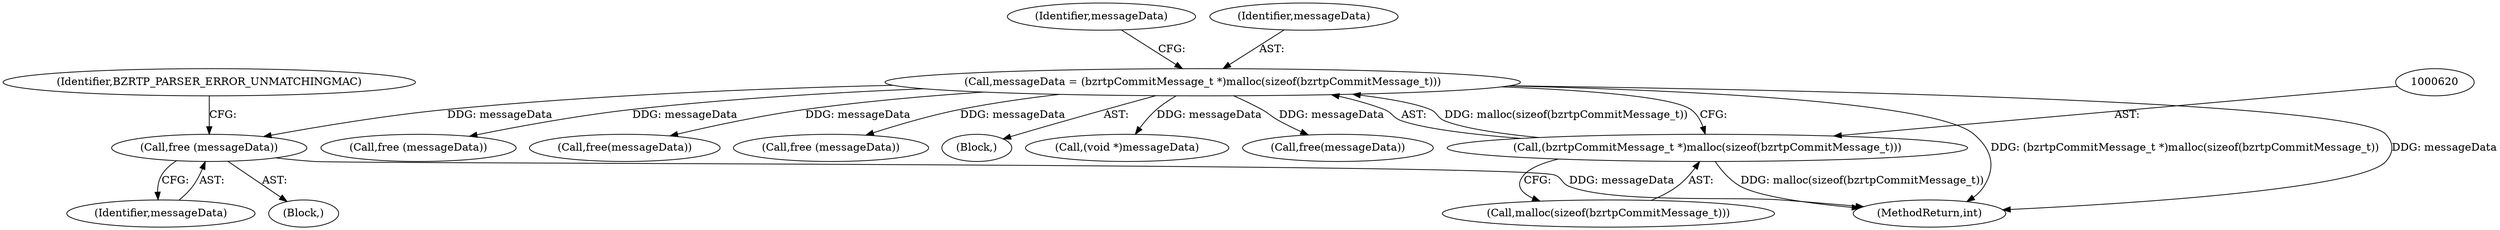 digraph "0_bzrtp_bbb1e6e2f467ee4bd7b9a8c800e4f07343d7d99b@API" {
"1000713" [label="(Call,free (messageData))"];
"1000617" [label="(Call,messageData = (bzrtpCommitMessage_t *)malloc(sizeof(bzrtpCommitMessage_t)))"];
"1000619" [label="(Call,(bzrtpCommitMessage_t *)malloc(sizeof(bzrtpCommitMessage_t)))"];
"1000642" [label="(Call,free (messageData))"];
"1000626" [label="(Identifier,messageData)"];
"1000804" [label="(Call,free(messageData))"];
"1000619" [label="(Call,(bzrtpCommitMessage_t *)malloc(sizeof(bzrtpCommitMessage_t)))"];
"1000674" [label="(Call,free (messageData))"];
"1000608" [label="(Block,)"];
"1000617" [label="(Call,messageData = (bzrtpCommitMessage_t *)malloc(sizeof(bzrtpCommitMessage_t)))"];
"1000621" [label="(Call,malloc(sizeof(bzrtpCommitMessage_t)))"];
"1000713" [label="(Call,free (messageData))"];
"1000714" [label="(Identifier,messageData)"];
"1001966" [label="(MethodReturn,int)"];
"1000712" [label="(Block,)"];
"1000877" [label="(Call,(void *)messageData)"];
"1000791" [label="(Call,free(messageData))"];
"1000716" [label="(Identifier,BZRTP_PARSER_ERROR_UNMATCHINGMAC)"];
"1000618" [label="(Identifier,messageData)"];
"1000713" -> "1000712"  [label="AST: "];
"1000713" -> "1000714"  [label="CFG: "];
"1000714" -> "1000713"  [label="AST: "];
"1000716" -> "1000713"  [label="CFG: "];
"1000713" -> "1001966"  [label="DDG: messageData"];
"1000617" -> "1000713"  [label="DDG: messageData"];
"1000617" -> "1000608"  [label="AST: "];
"1000617" -> "1000619"  [label="CFG: "];
"1000618" -> "1000617"  [label="AST: "];
"1000619" -> "1000617"  [label="AST: "];
"1000626" -> "1000617"  [label="CFG: "];
"1000617" -> "1001966"  [label="DDG: messageData"];
"1000617" -> "1001966"  [label="DDG: (bzrtpCommitMessage_t *)malloc(sizeof(bzrtpCommitMessage_t))"];
"1000619" -> "1000617"  [label="DDG: malloc(sizeof(bzrtpCommitMessage_t))"];
"1000617" -> "1000642"  [label="DDG: messageData"];
"1000617" -> "1000674"  [label="DDG: messageData"];
"1000617" -> "1000791"  [label="DDG: messageData"];
"1000617" -> "1000804"  [label="DDG: messageData"];
"1000617" -> "1000877"  [label="DDG: messageData"];
"1000619" -> "1000621"  [label="CFG: "];
"1000620" -> "1000619"  [label="AST: "];
"1000621" -> "1000619"  [label="AST: "];
"1000619" -> "1001966"  [label="DDG: malloc(sizeof(bzrtpCommitMessage_t))"];
}
